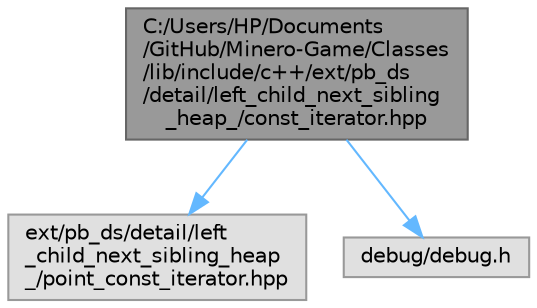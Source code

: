 digraph "C:/Users/HP/Documents/GitHub/Minero-Game/Classes/lib/include/c++/ext/pb_ds/detail/left_child_next_sibling_heap_/const_iterator.hpp"
{
 // LATEX_PDF_SIZE
  bgcolor="transparent";
  edge [fontname=Helvetica,fontsize=10,labelfontname=Helvetica,labelfontsize=10];
  node [fontname=Helvetica,fontsize=10,shape=box,height=0.2,width=0.4];
  Node1 [id="Node000001",label="C:/Users/HP/Documents\l/GitHub/Minero-Game/Classes\l/lib/include/c++/ext/pb_ds\l/detail/left_child_next_sibling\l_heap_/const_iterator.hpp",height=0.2,width=0.4,color="gray40", fillcolor="grey60", style="filled", fontcolor="black",tooltip=" "];
  Node1 -> Node2 [id="edge1_Node000001_Node000002",color="steelblue1",style="solid",tooltip=" "];
  Node2 [id="Node000002",label="ext/pb_ds/detail/left\l_child_next_sibling_heap\l_/point_const_iterator.hpp",height=0.2,width=0.4,color="grey60", fillcolor="#E0E0E0", style="filled",tooltip=" "];
  Node1 -> Node3 [id="edge2_Node000001_Node000003",color="steelblue1",style="solid",tooltip=" "];
  Node3 [id="Node000003",label="debug/debug.h",height=0.2,width=0.4,color="grey60", fillcolor="#E0E0E0", style="filled",tooltip=" "];
}
